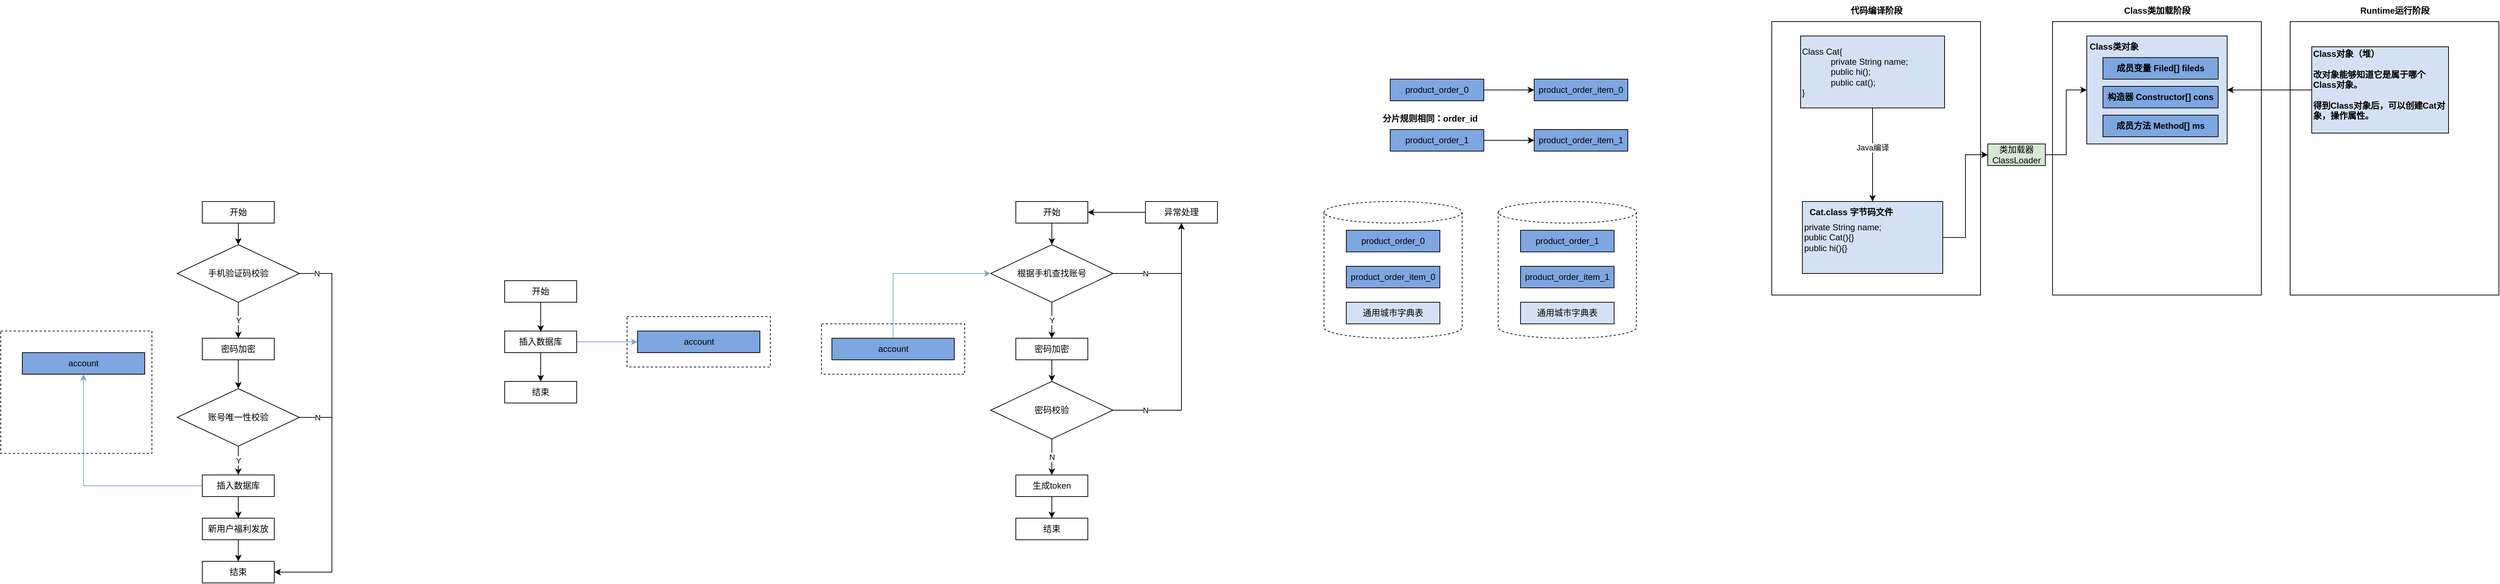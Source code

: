 <mxfile version="24.7.17">
  <diagram name="第 1 页" id="vO-5KL60WhVZvW-t5biG">
    <mxGraphModel dx="1105" dy="1718" grid="1" gridSize="10" guides="1" tooltips="1" connect="1" arrows="1" fold="1" page="1" pageScale="1" pageWidth="827" pageHeight="1169" math="0" shadow="0">
      <root>
        <mxCell id="0" />
        <mxCell id="1" parent="0" />
        <mxCell id="7dtAC1SlJE9wVKhIc8UQ-5" value="" style="edgeStyle=orthogonalEdgeStyle;rounded=0;orthogonalLoop=1;jettySize=auto;html=1;" parent="1" source="7dtAC1SlJE9wVKhIc8UQ-1" target="7dtAC1SlJE9wVKhIc8UQ-4" edge="1">
          <mxGeometry relative="1" as="geometry" />
        </mxCell>
        <mxCell id="7dtAC1SlJE9wVKhIc8UQ-1" value="开始" style="rounded=0;whiteSpace=wrap;html=1;fillColor=none;" parent="1" vertex="1">
          <mxGeometry x="310" y="160" width="100" height="30" as="geometry" />
        </mxCell>
        <mxCell id="7dtAC1SlJE9wVKhIc8UQ-7" value="Y" style="edgeStyle=orthogonalEdgeStyle;rounded=0;orthogonalLoop=1;jettySize=auto;html=1;" parent="1" source="7dtAC1SlJE9wVKhIc8UQ-4" target="7dtAC1SlJE9wVKhIc8UQ-6" edge="1">
          <mxGeometry relative="1" as="geometry" />
        </mxCell>
        <mxCell id="7dtAC1SlJE9wVKhIc8UQ-18" value="N" style="edgeStyle=orthogonalEdgeStyle;rounded=0;orthogonalLoop=1;jettySize=auto;html=1;entryX=1;entryY=0.5;entryDx=0;entryDy=0;" parent="1" source="7dtAC1SlJE9wVKhIc8UQ-4" target="7dtAC1SlJE9wVKhIc8UQ-16" edge="1">
          <mxGeometry x="-0.911" relative="1" as="geometry">
            <Array as="points">
              <mxPoint x="490" y="260" />
              <mxPoint x="490" y="675" />
            </Array>
            <mxPoint as="offset" />
          </mxGeometry>
        </mxCell>
        <mxCell id="7dtAC1SlJE9wVKhIc8UQ-4" value="手机验证码校验" style="rhombus;whiteSpace=wrap;html=1;fillColor=none;" parent="1" vertex="1">
          <mxGeometry x="275" y="220" width="170" height="80" as="geometry" />
        </mxCell>
        <mxCell id="7dtAC1SlJE9wVKhIc8UQ-9" value="" style="edgeStyle=orthogonalEdgeStyle;rounded=0;orthogonalLoop=1;jettySize=auto;html=1;" parent="1" source="7dtAC1SlJE9wVKhIc8UQ-6" target="7dtAC1SlJE9wVKhIc8UQ-8" edge="1">
          <mxGeometry relative="1" as="geometry" />
        </mxCell>
        <mxCell id="7dtAC1SlJE9wVKhIc8UQ-6" value="密码加密" style="rounded=0;whiteSpace=wrap;html=1;fillColor=none;" parent="1" vertex="1">
          <mxGeometry x="310" y="350" width="100" height="30" as="geometry" />
        </mxCell>
        <mxCell id="7dtAC1SlJE9wVKhIc8UQ-11" value="Y" style="edgeStyle=orthogonalEdgeStyle;rounded=0;orthogonalLoop=1;jettySize=auto;html=1;" parent="1" source="7dtAC1SlJE9wVKhIc8UQ-8" target="7dtAC1SlJE9wVKhIc8UQ-10" edge="1">
          <mxGeometry relative="1" as="geometry" />
        </mxCell>
        <mxCell id="7dtAC1SlJE9wVKhIc8UQ-19" value="N" style="edgeStyle=orthogonalEdgeStyle;rounded=0;orthogonalLoop=1;jettySize=auto;html=1;entryX=1;entryY=0.5;entryDx=0;entryDy=0;" parent="1" source="7dtAC1SlJE9wVKhIc8UQ-8" target="7dtAC1SlJE9wVKhIc8UQ-16" edge="1">
          <mxGeometry x="-0.853" relative="1" as="geometry">
            <Array as="points">
              <mxPoint x="490" y="460" />
              <mxPoint x="490" y="675" />
            </Array>
            <mxPoint as="offset" />
          </mxGeometry>
        </mxCell>
        <mxCell id="7dtAC1SlJE9wVKhIc8UQ-8" value="账号唯一性校验" style="rhombus;whiteSpace=wrap;html=1;fillColor=none;" parent="1" vertex="1">
          <mxGeometry x="275" y="420" width="170" height="80" as="geometry" />
        </mxCell>
        <mxCell id="7dtAC1SlJE9wVKhIc8UQ-15" value="" style="edgeStyle=orthogonalEdgeStyle;rounded=0;orthogonalLoop=1;jettySize=auto;html=1;" parent="1" source="7dtAC1SlJE9wVKhIc8UQ-10" target="7dtAC1SlJE9wVKhIc8UQ-14" edge="1">
          <mxGeometry relative="1" as="geometry" />
        </mxCell>
        <mxCell id="7dtAC1SlJE9wVKhIc8UQ-20" style="edgeStyle=orthogonalEdgeStyle;rounded=0;orthogonalLoop=1;jettySize=auto;html=1;strokeColor=#7EA6E0;" parent="1" source="7dtAC1SlJE9wVKhIc8UQ-10" target="7dtAC1SlJE9wVKhIc8UQ-13" edge="1">
          <mxGeometry relative="1" as="geometry" />
        </mxCell>
        <mxCell id="7dtAC1SlJE9wVKhIc8UQ-10" value="插入数据库" style="rounded=0;whiteSpace=wrap;html=1;fillColor=none;" parent="1" vertex="1">
          <mxGeometry x="310" y="540" width="100" height="30" as="geometry" />
        </mxCell>
        <mxCell id="7dtAC1SlJE9wVKhIc8UQ-12" value="" style="rounded=0;whiteSpace=wrap;html=1;fillColor=none;dashed=1;" parent="1" vertex="1">
          <mxGeometry x="30" y="340" width="210" height="170" as="geometry" />
        </mxCell>
        <mxCell id="7dtAC1SlJE9wVKhIc8UQ-13" value="account" style="rounded=0;whiteSpace=wrap;html=1;fillColor=#7EA6E0;" parent="1" vertex="1">
          <mxGeometry x="60" y="370" width="170" height="30" as="geometry" />
        </mxCell>
        <mxCell id="7dtAC1SlJE9wVKhIc8UQ-17" value="" style="edgeStyle=orthogonalEdgeStyle;rounded=0;orthogonalLoop=1;jettySize=auto;html=1;" parent="1" source="7dtAC1SlJE9wVKhIc8UQ-14" target="7dtAC1SlJE9wVKhIc8UQ-16" edge="1">
          <mxGeometry relative="1" as="geometry" />
        </mxCell>
        <mxCell id="7dtAC1SlJE9wVKhIc8UQ-14" value="新用户福利发放" style="rounded=0;whiteSpace=wrap;html=1;fillColor=none;" parent="1" vertex="1">
          <mxGeometry x="310" y="600" width="100" height="30" as="geometry" />
        </mxCell>
        <mxCell id="7dtAC1SlJE9wVKhIc8UQ-16" value="结束" style="rounded=0;whiteSpace=wrap;html=1;fillColor=none;" parent="1" vertex="1">
          <mxGeometry x="310" y="660" width="100" height="30" as="geometry" />
        </mxCell>
        <mxCell id="7dtAC1SlJE9wVKhIc8UQ-31" value="" style="edgeStyle=orthogonalEdgeStyle;rounded=0;orthogonalLoop=1;jettySize=auto;html=1;" parent="1" source="7dtAC1SlJE9wVKhIc8UQ-28" edge="1">
          <mxGeometry relative="1" as="geometry">
            <mxPoint x="780.0" y="341" as="targetPoint" />
          </mxGeometry>
        </mxCell>
        <mxCell id="7dtAC1SlJE9wVKhIc8UQ-28" value="开始" style="rounded=0;whiteSpace=wrap;html=1;fillColor=none;" parent="1" vertex="1">
          <mxGeometry x="730" y="270" width="100" height="30" as="geometry" />
        </mxCell>
        <mxCell id="7dtAC1SlJE9wVKhIc8UQ-36" style="edgeStyle=orthogonalEdgeStyle;rounded=0;orthogonalLoop=1;jettySize=auto;html=1;entryX=0;entryY=0.5;entryDx=0;entryDy=0;strokeColor=#7EA6E0;" parent="1" source="7dtAC1SlJE9wVKhIc8UQ-33" target="7dtAC1SlJE9wVKhIc8UQ-25" edge="1">
          <mxGeometry relative="1" as="geometry" />
        </mxCell>
        <mxCell id="7dtAC1SlJE9wVKhIc8UQ-43" value="" style="edgeStyle=orthogonalEdgeStyle;rounded=0;orthogonalLoop=1;jettySize=auto;html=1;" parent="1" source="7dtAC1SlJE9wVKhIc8UQ-33" target="7dtAC1SlJE9wVKhIc8UQ-40" edge="1">
          <mxGeometry relative="1" as="geometry" />
        </mxCell>
        <mxCell id="7dtAC1SlJE9wVKhIc8UQ-33" value="插入数据库" style="rounded=0;whiteSpace=wrap;html=1;fillColor=none;" parent="1" vertex="1">
          <mxGeometry x="730" y="340" width="100" height="30" as="geometry" />
        </mxCell>
        <mxCell id="7dtAC1SlJE9wVKhIc8UQ-40" value="结束" style="rounded=0;whiteSpace=wrap;html=1;fillColor=none;" parent="1" vertex="1">
          <mxGeometry x="730" y="410" width="100" height="30" as="geometry" />
        </mxCell>
        <mxCell id="7dtAC1SlJE9wVKhIc8UQ-24" value="" style="rounded=0;whiteSpace=wrap;html=1;fillColor=none;dashed=1;" parent="1" vertex="1">
          <mxGeometry x="900" y="320" width="199" height="70" as="geometry" />
        </mxCell>
        <mxCell id="7dtAC1SlJE9wVKhIc8UQ-25" value="account" style="rounded=0;whiteSpace=wrap;html=1;fillColor=#7EA6E0;" parent="1" vertex="1">
          <mxGeometry x="914.5" y="340" width="170" height="30" as="geometry" />
        </mxCell>
        <mxCell id="vSEwYygJi2QSESKw-jdO-1" value="" style="edgeStyle=orthogonalEdgeStyle;rounded=0;orthogonalLoop=1;jettySize=auto;html=1;" parent="1" source="vSEwYygJi2QSESKw-jdO-2" target="vSEwYygJi2QSESKw-jdO-5" edge="1">
          <mxGeometry relative="1" as="geometry" />
        </mxCell>
        <mxCell id="vSEwYygJi2QSESKw-jdO-2" value="开始" style="rounded=0;whiteSpace=wrap;html=1;fillColor=none;" parent="1" vertex="1">
          <mxGeometry x="1440" y="160" width="100" height="30" as="geometry" />
        </mxCell>
        <mxCell id="vSEwYygJi2QSESKw-jdO-3" value="Y" style="edgeStyle=orthogonalEdgeStyle;rounded=0;orthogonalLoop=1;jettySize=auto;html=1;" parent="1" source="vSEwYygJi2QSESKw-jdO-5" target="vSEwYygJi2QSESKw-jdO-7" edge="1">
          <mxGeometry relative="1" as="geometry" />
        </mxCell>
        <mxCell id="vSEwYygJi2QSESKw-jdO-30" value="N" style="edgeStyle=orthogonalEdgeStyle;rounded=0;orthogonalLoop=1;jettySize=auto;html=1;entryX=0.5;entryY=1;entryDx=0;entryDy=0;" parent="1" source="vSEwYygJi2QSESKw-jdO-5" target="vSEwYygJi2QSESKw-jdO-29" edge="1">
          <mxGeometry x="-0.455" relative="1" as="geometry">
            <mxPoint as="offset" />
          </mxGeometry>
        </mxCell>
        <mxCell id="vSEwYygJi2QSESKw-jdO-5" value="根据手机查找账号" style="rhombus;whiteSpace=wrap;html=1;fillColor=none;" parent="1" vertex="1">
          <mxGeometry x="1405" y="220" width="170" height="80" as="geometry" />
        </mxCell>
        <mxCell id="vSEwYygJi2QSESKw-jdO-25" value="" style="edgeStyle=orthogonalEdgeStyle;rounded=0;orthogonalLoop=1;jettySize=auto;html=1;" parent="1" source="vSEwYygJi2QSESKw-jdO-7" target="vSEwYygJi2QSESKw-jdO-24" edge="1">
          <mxGeometry relative="1" as="geometry" />
        </mxCell>
        <mxCell id="vSEwYygJi2QSESKw-jdO-7" value="密码加密" style="rounded=0;whiteSpace=wrap;html=1;fillColor=none;" parent="1" vertex="1">
          <mxGeometry x="1440" y="350" width="100" height="30" as="geometry" />
        </mxCell>
        <mxCell id="vSEwYygJi2QSESKw-jdO-18" value="结束" style="rounded=0;whiteSpace=wrap;html=1;fillColor=none;" parent="1" vertex="1">
          <mxGeometry x="1440" y="600" width="100" height="30" as="geometry" />
        </mxCell>
        <mxCell id="vSEwYygJi2QSESKw-jdO-19" value="" style="rounded=0;whiteSpace=wrap;html=1;fillColor=none;dashed=1;" parent="1" vertex="1">
          <mxGeometry x="1170" y="330" width="199" height="70" as="geometry" />
        </mxCell>
        <mxCell id="vSEwYygJi2QSESKw-jdO-21" style="edgeStyle=orthogonalEdgeStyle;rounded=0;orthogonalLoop=1;jettySize=auto;html=1;entryX=0;entryY=0.5;entryDx=0;entryDy=0;strokeColor=#7EA6E0;" parent="1" source="vSEwYygJi2QSESKw-jdO-20" target="vSEwYygJi2QSESKw-jdO-5" edge="1">
          <mxGeometry relative="1" as="geometry">
            <Array as="points">
              <mxPoint x="1270" y="260" />
            </Array>
          </mxGeometry>
        </mxCell>
        <mxCell id="vSEwYygJi2QSESKw-jdO-20" value="account" style="rounded=0;whiteSpace=wrap;html=1;fillColor=#7EA6E0;" parent="1" vertex="1">
          <mxGeometry x="1184.5" y="350" width="170" height="30" as="geometry" />
        </mxCell>
        <mxCell id="vSEwYygJi2QSESKw-jdO-27" value="" style="edgeStyle=orthogonalEdgeStyle;rounded=0;orthogonalLoop=1;jettySize=auto;html=1;" parent="1" source="vSEwYygJi2QSESKw-jdO-23" target="vSEwYygJi2QSESKw-jdO-18" edge="1">
          <mxGeometry relative="1" as="geometry" />
        </mxCell>
        <mxCell id="vSEwYygJi2QSESKw-jdO-23" value="生成token" style="rounded=0;whiteSpace=wrap;html=1;fillColor=none;" parent="1" vertex="1">
          <mxGeometry x="1440" y="540" width="100" height="30" as="geometry" />
        </mxCell>
        <mxCell id="vSEwYygJi2QSESKw-jdO-26" value="N" style="edgeStyle=orthogonalEdgeStyle;rounded=0;orthogonalLoop=1;jettySize=auto;html=1;" parent="1" source="vSEwYygJi2QSESKw-jdO-24" target="vSEwYygJi2QSESKw-jdO-23" edge="1">
          <mxGeometry relative="1" as="geometry" />
        </mxCell>
        <mxCell id="vSEwYygJi2QSESKw-jdO-33" value="N" style="edgeStyle=orthogonalEdgeStyle;rounded=0;orthogonalLoop=1;jettySize=auto;html=1;entryX=0.5;entryY=1;entryDx=0;entryDy=0;" parent="1" source="vSEwYygJi2QSESKw-jdO-24" target="vSEwYygJi2QSESKw-jdO-29" edge="1">
          <mxGeometry x="-0.747" relative="1" as="geometry">
            <mxPoint as="offset" />
          </mxGeometry>
        </mxCell>
        <mxCell id="vSEwYygJi2QSESKw-jdO-24" value="密码校验" style="rhombus;whiteSpace=wrap;html=1;fillColor=none;" parent="1" vertex="1">
          <mxGeometry x="1405" y="410" width="170" height="80" as="geometry" />
        </mxCell>
        <mxCell id="vSEwYygJi2QSESKw-jdO-31" style="edgeStyle=orthogonalEdgeStyle;rounded=0;orthogonalLoop=1;jettySize=auto;html=1;" parent="1" source="vSEwYygJi2QSESKw-jdO-29" target="vSEwYygJi2QSESKw-jdO-2" edge="1">
          <mxGeometry relative="1" as="geometry" />
        </mxCell>
        <mxCell id="vSEwYygJi2QSESKw-jdO-29" value="异常处理" style="rounded=0;whiteSpace=wrap;html=1;fillColor=none;" parent="1" vertex="1">
          <mxGeometry x="1620" y="160" width="100" height="30" as="geometry" />
        </mxCell>
        <mxCell id="hxnyZ7wzCu-Sgj7sRI47-22" style="edgeStyle=none;rounded=0;orthogonalLoop=1;jettySize=auto;html=1;" edge="1" parent="1" source="hxnyZ7wzCu-Sgj7sRI47-5" target="hxnyZ7wzCu-Sgj7sRI47-10">
          <mxGeometry relative="1" as="geometry" />
        </mxCell>
        <mxCell id="hxnyZ7wzCu-Sgj7sRI47-5" value="product_order_0" style="rounded=0;whiteSpace=wrap;html=1;fillColor=#7EA6E0;" vertex="1" parent="1">
          <mxGeometry x="1960" y="-10" width="130" height="30" as="geometry" />
        </mxCell>
        <mxCell id="hxnyZ7wzCu-Sgj7sRI47-10" value="product_order_item_0" style="rounded=0;whiteSpace=wrap;html=1;fillColor=#7EA6E0;" vertex="1" parent="1">
          <mxGeometry x="2160" y="-10" width="130" height="30" as="geometry" />
        </mxCell>
        <mxCell id="hxnyZ7wzCu-Sgj7sRI47-23" style="edgeStyle=none;rounded=0;orthogonalLoop=1;jettySize=auto;html=1;entryX=0;entryY=0.5;entryDx=0;entryDy=0;" edge="1" parent="1" source="hxnyZ7wzCu-Sgj7sRI47-11" target="hxnyZ7wzCu-Sgj7sRI47-13">
          <mxGeometry relative="1" as="geometry" />
        </mxCell>
        <mxCell id="hxnyZ7wzCu-Sgj7sRI47-11" value="product_order_1" style="rounded=0;whiteSpace=wrap;html=1;fillColor=#7EA6E0;" vertex="1" parent="1">
          <mxGeometry x="1960" y="60" width="130" height="30" as="geometry" />
        </mxCell>
        <mxCell id="hxnyZ7wzCu-Sgj7sRI47-13" value="product_order_item_1" style="rounded=0;whiteSpace=wrap;html=1;fillColor=#7EA6E0;" vertex="1" parent="1">
          <mxGeometry x="2160" y="60" width="130" height="30" as="geometry" />
        </mxCell>
        <mxCell id="hxnyZ7wzCu-Sgj7sRI47-19" value="分片规则相同：order_id" style="text;html=1;align=center;verticalAlign=middle;resizable=0;points=[];autosize=1;strokeColor=none;fillColor=none;fontStyle=1" vertex="1" parent="1">
          <mxGeometry x="1940" y="30" width="150" height="30" as="geometry" />
        </mxCell>
        <mxCell id="hxnyZ7wzCu-Sgj7sRI47-1" value="" style="shape=cylinder3;whiteSpace=wrap;html=1;boundedLbl=1;backgroundOutline=1;size=15;fillColor=none;dashed=1;" vertex="1" parent="1">
          <mxGeometry x="1868" y="160" width="192" height="190" as="geometry" />
        </mxCell>
        <mxCell id="hxnyZ7wzCu-Sgj7sRI47-2" value="product_order_0" style="rounded=0;whiteSpace=wrap;html=1;fillColor=#7EA6E0;" vertex="1" parent="1">
          <mxGeometry x="1899" y="200" width="130" height="30" as="geometry" />
        </mxCell>
        <mxCell id="hxnyZ7wzCu-Sgj7sRI47-3" value="product_order_item_0" style="rounded=0;whiteSpace=wrap;html=1;fillColor=#7EA6E0;" vertex="1" parent="1">
          <mxGeometry x="1899" y="250" width="130" height="30" as="geometry" />
        </mxCell>
        <mxCell id="hxnyZ7wzCu-Sgj7sRI47-24" value="通用城市字典表" style="rounded=0;whiteSpace=wrap;html=1;fillColor=#D4E1F5;" vertex="1" parent="1">
          <mxGeometry x="1899" y="300" width="130" height="30" as="geometry" />
        </mxCell>
        <mxCell id="hxnyZ7wzCu-Sgj7sRI47-25" value="" style="shape=cylinder3;whiteSpace=wrap;html=1;boundedLbl=1;backgroundOutline=1;size=15;fillColor=none;dashed=1;" vertex="1" parent="1">
          <mxGeometry x="2110" y="160" width="192" height="190" as="geometry" />
        </mxCell>
        <mxCell id="hxnyZ7wzCu-Sgj7sRI47-26" value="product_order_1" style="rounded=0;whiteSpace=wrap;html=1;fillColor=#7EA6E0;" vertex="1" parent="1">
          <mxGeometry x="2141" y="200" width="130" height="30" as="geometry" />
        </mxCell>
        <mxCell id="hxnyZ7wzCu-Sgj7sRI47-27" value="product_order_item_1" style="rounded=0;whiteSpace=wrap;html=1;fillColor=#7EA6E0;" vertex="1" parent="1">
          <mxGeometry x="2141" y="250" width="130" height="30" as="geometry" />
        </mxCell>
        <mxCell id="hxnyZ7wzCu-Sgj7sRI47-28" value="通用城市字典表" style="rounded=0;whiteSpace=wrap;html=1;fillColor=#D4E1F5;" vertex="1" parent="1">
          <mxGeometry x="2141" y="300" width="130" height="30" as="geometry" />
        </mxCell>
        <mxCell id="hxnyZ7wzCu-Sgj7sRI47-37" value="" style="group;align=left;" vertex="1" connectable="0" parent="1">
          <mxGeometry x="2490" y="-120" width="290" height="410" as="geometry" />
        </mxCell>
        <mxCell id="hxnyZ7wzCu-Sgj7sRI47-29" value="" style="rounded=0;whiteSpace=wrap;html=1;fillColor=none;" vertex="1" parent="hxnyZ7wzCu-Sgj7sRI47-37">
          <mxGeometry y="30" width="290" height="380" as="geometry" />
        </mxCell>
        <mxCell id="hxnyZ7wzCu-Sgj7sRI47-30" value="代码编译阶段" style="text;html=1;align=center;verticalAlign=middle;resizable=0;points=[];autosize=1;strokeColor=none;fillColor=none;fontStyle=1" vertex="1" parent="hxnyZ7wzCu-Sgj7sRI47-37">
          <mxGeometry x="95" width="100" height="30" as="geometry" />
        </mxCell>
        <mxCell id="hxnyZ7wzCu-Sgj7sRI47-46" style="edgeStyle=elbowEdgeStyle;rounded=0;orthogonalLoop=1;jettySize=auto;html=1;" edge="1" parent="hxnyZ7wzCu-Sgj7sRI47-37" source="hxnyZ7wzCu-Sgj7sRI47-40" target="hxnyZ7wzCu-Sgj7sRI47-45">
          <mxGeometry relative="1" as="geometry" />
        </mxCell>
        <mxCell id="hxnyZ7wzCu-Sgj7sRI47-47" value="Java编译" style="edgeLabel;html=1;align=center;verticalAlign=middle;resizable=0;points=[];" vertex="1" connectable="0" parent="hxnyZ7wzCu-Sgj7sRI47-46">
          <mxGeometry x="-0.161" relative="1" as="geometry">
            <mxPoint as="offset" />
          </mxGeometry>
        </mxCell>
        <mxCell id="hxnyZ7wzCu-Sgj7sRI47-40" value="Class Cat{&lt;blockquote style=&quot;margin: 0px 0px 0px 40px; border: none; padding: 0px;&quot;&gt;&lt;div&gt;private String name;&lt;/div&gt;&lt;div&gt;public hi();&lt;/div&gt;&lt;div&gt;public cat();&lt;/div&gt;&lt;/blockquote&gt;&lt;div&gt;}&lt;/div&gt;" style="rounded=0;whiteSpace=wrap;html=1;align=left;fillColor=#D4E1F5;" vertex="1" parent="hxnyZ7wzCu-Sgj7sRI47-37">
          <mxGeometry x="40" y="50" width="200" height="100" as="geometry" />
        </mxCell>
        <mxCell id="hxnyZ7wzCu-Sgj7sRI47-49" value="" style="group" vertex="1" connectable="0" parent="hxnyZ7wzCu-Sgj7sRI47-37">
          <mxGeometry x="40" y="280" width="197.5" height="100" as="geometry" />
        </mxCell>
        <mxCell id="hxnyZ7wzCu-Sgj7sRI47-45" value="private String name;&lt;div&gt;public Cat(){}&lt;/div&gt;&lt;div&gt;public hi(){}&lt;/div&gt;" style="rounded=0;whiteSpace=wrap;html=1;align=left;fillColor=#D4E1F5;" vertex="1" parent="hxnyZ7wzCu-Sgj7sRI47-49">
          <mxGeometry x="2.5" width="195" height="100" as="geometry" />
        </mxCell>
        <mxCell id="hxnyZ7wzCu-Sgj7sRI47-48" value="&lt;b&gt;Cat.class 字节码文件&lt;/b&gt;" style="text;html=1;align=center;verticalAlign=middle;resizable=0;points=[];autosize=1;strokeColor=none;fillColor=none;" vertex="1" parent="hxnyZ7wzCu-Sgj7sRI47-49">
          <mxGeometry width="140" height="30" as="geometry" />
        </mxCell>
        <mxCell id="hxnyZ7wzCu-Sgj7sRI47-38" value="" style="group" vertex="1" connectable="0" parent="1">
          <mxGeometry x="2880" y="-120" width="290" height="410" as="geometry" />
        </mxCell>
        <mxCell id="hxnyZ7wzCu-Sgj7sRI47-31" value="" style="rounded=0;whiteSpace=wrap;html=1;fillColor=none;" vertex="1" parent="hxnyZ7wzCu-Sgj7sRI47-38">
          <mxGeometry y="30" width="290" height="380" as="geometry" />
        </mxCell>
        <mxCell id="hxnyZ7wzCu-Sgj7sRI47-32" value="Class类加载阶段" style="text;html=1;align=center;verticalAlign=middle;resizable=0;points=[];autosize=1;strokeColor=none;fillColor=none;fontStyle=1" vertex="1" parent="hxnyZ7wzCu-Sgj7sRI47-38">
          <mxGeometry x="90" width="110" height="30" as="geometry" />
        </mxCell>
        <mxCell id="hxnyZ7wzCu-Sgj7sRI47-60" value="" style="rounded=0;whiteSpace=wrap;html=1;align=left;fillColor=#D4E1F5;" vertex="1" parent="hxnyZ7wzCu-Sgj7sRI47-38">
          <mxGeometry x="47.5" y="50" width="195" height="150" as="geometry" />
        </mxCell>
        <mxCell id="hxnyZ7wzCu-Sgj7sRI47-61" value="&lt;b&gt;Class类对象&lt;/b&gt;" style="text;html=1;align=center;verticalAlign=middle;resizable=0;points=[];autosize=1;strokeColor=none;fillColor=none;" vertex="1" parent="hxnyZ7wzCu-Sgj7sRI47-38">
          <mxGeometry x="40" y="50" width="90" height="30" as="geometry" />
        </mxCell>
        <mxCell id="hxnyZ7wzCu-Sgj7sRI47-62" value="&lt;b&gt;成员变量 Filed[] fileds&lt;/b&gt;" style="rounded=0;whiteSpace=wrap;html=1;fillColor=#7EA6E0;" vertex="1" parent="hxnyZ7wzCu-Sgj7sRI47-38">
          <mxGeometry x="70" y="80" width="160" height="30" as="geometry" />
        </mxCell>
        <mxCell id="hxnyZ7wzCu-Sgj7sRI47-63" value="&lt;b&gt;构造器 Constructor[] cons&lt;/b&gt;" style="rounded=0;whiteSpace=wrap;html=1;fillColor=#7EA6E0;" vertex="1" parent="hxnyZ7wzCu-Sgj7sRI47-38">
          <mxGeometry x="70" y="120" width="160" height="30" as="geometry" />
        </mxCell>
        <mxCell id="hxnyZ7wzCu-Sgj7sRI47-64" value="&lt;b&gt;成员方法 Method[] ms&lt;/b&gt;" style="rounded=0;whiteSpace=wrap;html=1;fillColor=#7EA6E0;" vertex="1" parent="hxnyZ7wzCu-Sgj7sRI47-38">
          <mxGeometry x="70" y="160" width="160" height="30" as="geometry" />
        </mxCell>
        <mxCell id="hxnyZ7wzCu-Sgj7sRI47-39" value="" style="group" vertex="1" connectable="0" parent="1">
          <mxGeometry x="3210" y="-120" width="290" height="410" as="geometry" />
        </mxCell>
        <mxCell id="hxnyZ7wzCu-Sgj7sRI47-33" value="" style="rounded=0;whiteSpace=wrap;html=1;fillColor=none;" vertex="1" parent="hxnyZ7wzCu-Sgj7sRI47-39">
          <mxGeometry y="30" width="290" height="380" as="geometry" />
        </mxCell>
        <mxCell id="hxnyZ7wzCu-Sgj7sRI47-34" value="Runtime运行阶段" style="text;html=1;align=center;verticalAlign=middle;resizable=0;points=[];autosize=1;strokeColor=none;fillColor=none;fontStyle=1" vertex="1" parent="hxnyZ7wzCu-Sgj7sRI47-39">
          <mxGeometry x="85" width="120" height="30" as="geometry" />
        </mxCell>
        <mxCell id="hxnyZ7wzCu-Sgj7sRI47-78" value="&lt;div&gt;&lt;b&gt;Class对象（堆）&lt;br&gt;&lt;br&gt;改对象能够知道它是属于哪个Class对象。&lt;br&gt;&lt;br&gt;得到Class对象后，可以创建Cat对象，操作属性。&lt;br&gt;&lt;/b&gt;&lt;br&gt;&lt;/div&gt;" style="rounded=0;whiteSpace=wrap;html=1;align=left;fillColor=#D4E1F5;" vertex="1" parent="hxnyZ7wzCu-Sgj7sRI47-39">
          <mxGeometry x="30" y="65" width="190" height="120" as="geometry" />
        </mxCell>
        <mxCell id="hxnyZ7wzCu-Sgj7sRI47-79" value="&lt;b&gt;&lt;br&gt;&lt;/b&gt;" style="text;html=1;align=center;verticalAlign=middle;resizable=0;points=[];autosize=1;strokeColor=none;fillColor=none;" vertex="1" parent="hxnyZ7wzCu-Sgj7sRI47-39">
          <mxGeometry x="90" y="95" width="20" height="30" as="geometry" />
        </mxCell>
        <mxCell id="hxnyZ7wzCu-Sgj7sRI47-77" style="edgeStyle=elbowEdgeStyle;rounded=0;orthogonalLoop=1;jettySize=auto;html=1;entryX=0;entryY=0.5;entryDx=0;entryDy=0;" edge="1" parent="1" source="hxnyZ7wzCu-Sgj7sRI47-74" target="hxnyZ7wzCu-Sgj7sRI47-60">
          <mxGeometry relative="1" as="geometry" />
        </mxCell>
        <mxCell id="hxnyZ7wzCu-Sgj7sRI47-74" value="类加载器&lt;br&gt;ClassLoader" style="rounded=0;whiteSpace=wrap;html=1;fillColor=#D5E8D4;" vertex="1" parent="1">
          <mxGeometry x="2790" y="80" width="80" height="30" as="geometry" />
        </mxCell>
        <mxCell id="hxnyZ7wzCu-Sgj7sRI47-75" style="edgeStyle=elbowEdgeStyle;rounded=0;orthogonalLoop=1;jettySize=auto;html=1;entryX=0;entryY=0.5;entryDx=0;entryDy=0;" edge="1" parent="1" source="hxnyZ7wzCu-Sgj7sRI47-45" target="hxnyZ7wzCu-Sgj7sRI47-74">
          <mxGeometry relative="1" as="geometry" />
        </mxCell>
        <mxCell id="hxnyZ7wzCu-Sgj7sRI47-81" style="edgeStyle=elbowEdgeStyle;rounded=0;orthogonalLoop=1;jettySize=auto;html=1;entryX=1;entryY=0.5;entryDx=0;entryDy=0;" edge="1" parent="1" source="hxnyZ7wzCu-Sgj7sRI47-78" target="hxnyZ7wzCu-Sgj7sRI47-60">
          <mxGeometry relative="1" as="geometry" />
        </mxCell>
      </root>
    </mxGraphModel>
  </diagram>
</mxfile>
